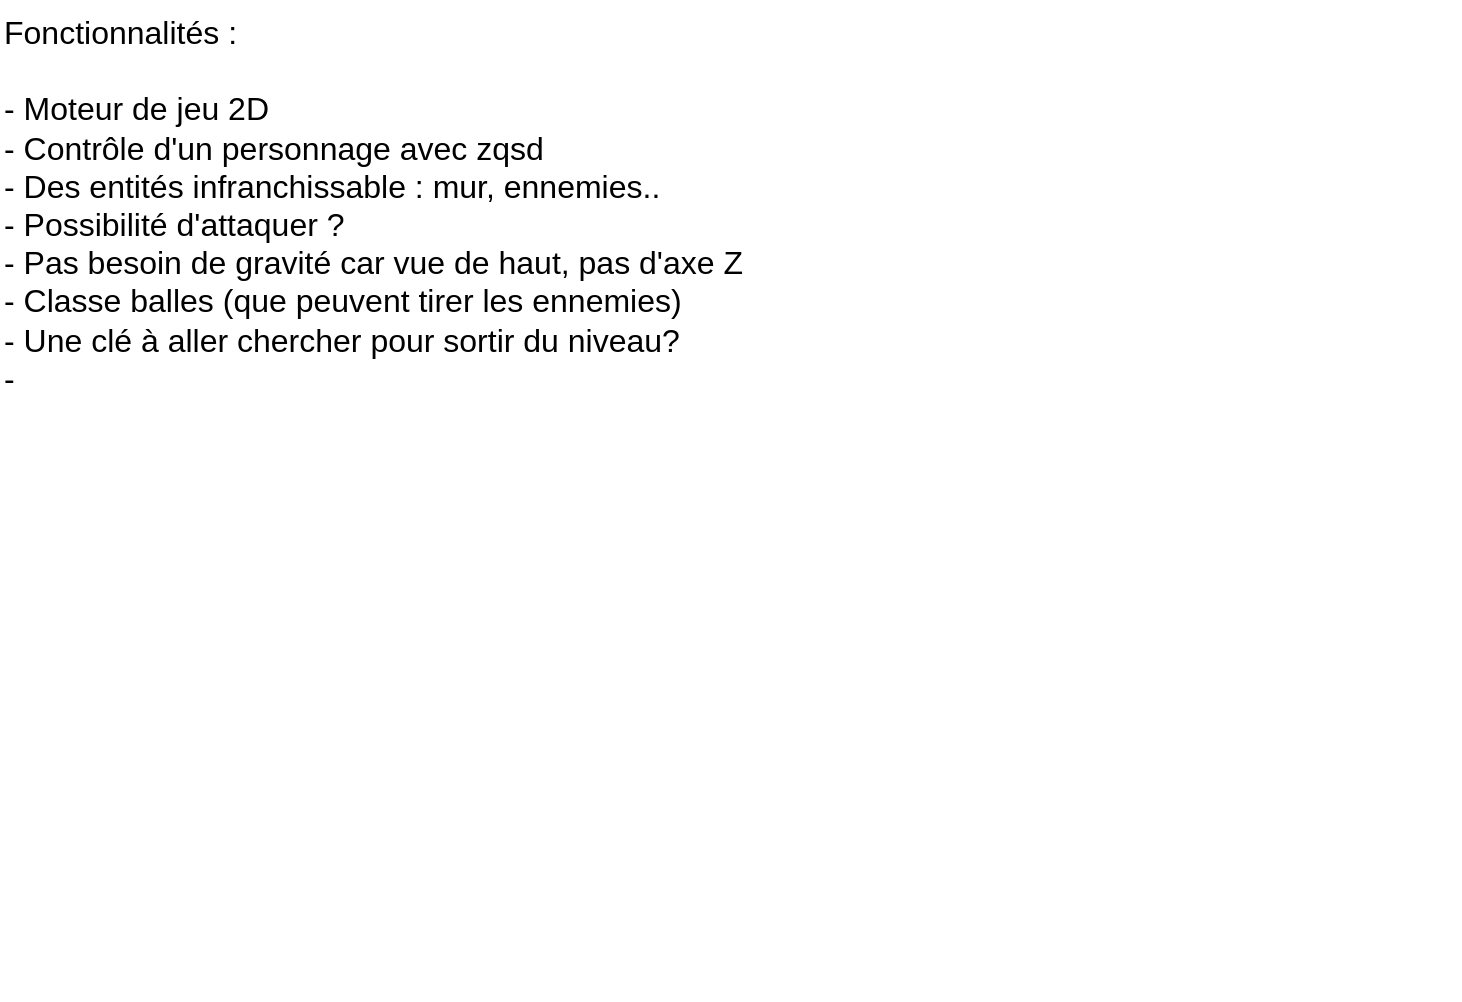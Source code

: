 <mxfile version="13.3.1" type="device" pages="2"><diagram id="0wouUGRX9uGS5juPFZza" name="Objectif du programme"><mxGraphModel dx="1350" dy="686" grid="1" gridSize="10" guides="1" tooltips="1" connect="1" arrows="1" fold="1" page="1" pageScale="1" pageWidth="827" pageHeight="1169" math="0" shadow="0"><root><mxCell id="0"/><mxCell id="1" parent="0"/><mxCell id="6vc_mwbnzlqRHzlLMbJK-2" value="&lt;div&gt;Fonctionnalités : &lt;br&gt;&lt;/div&gt;&lt;div&gt;&lt;br&gt;&lt;/div&gt;&lt;div&gt;- Moteur de jeu 2D&lt;/div&gt;&lt;div&gt;- Contrôle d'un personnage avec zqsd&lt;/div&gt;&lt;div&gt;- Des entités infranchissable : mur, ennemies..&lt;/div&gt;&lt;div&gt;- Possibilité d'attaquer ?&lt;/div&gt;&lt;div&gt;- Pas besoin de gravité car vue de haut, pas d'axe Z&lt;/div&gt;&lt;div&gt;- Classe balles (que peuvent tirer les ennemies)&lt;/div&gt;&lt;div&gt;- Une clé à aller chercher pour sortir du niveau?&lt;/div&gt;&lt;div&gt;- &lt;br&gt;&lt;/div&gt;" style="text;html=1;strokeColor=none;fillColor=none;align=left;verticalAlign=top;whiteSpace=wrap;rounded=0;fontSize=16;" parent="1" vertex="1"><mxGeometry x="70" y="40" width="730" height="500" as="geometry"/></mxCell></root></mxGraphModel></diagram><diagram id="Wc37G4I16MS1DLoGzY4t" name="Gestion des Classes"><mxGraphModel dx="1350" dy="686" grid="1" gridSize="10" guides="1" tooltips="1" connect="1" arrows="1" fold="1" page="1" pageScale="1" pageWidth="827" pageHeight="1169" math="0" shadow="0"><root><mxCell id="qDEhQxl6dpfnWPhFUijp-0"/><mxCell id="qDEhQxl6dpfnWPhFUijp-1" parent="qDEhQxl6dpfnWPhFUijp-0"/><mxCell id="audz0UNEkvXiggpAQ4t4-0" value="Window" style="swimlane;fontStyle=0;childLayout=stackLayout;horizontal=1;startSize=26;fillColor=none;horizontalStack=0;resizeParent=1;resizeParentMax=0;resizeLast=0;collapsible=1;marginBottom=0;fontSize=16;align=center;" parent="qDEhQxl6dpfnWPhFUijp-1" vertex="1" collapsed="1"><mxGeometry x="280" y="180" width="90" height="26" as="geometry"><mxRectangle x="280" y="180" width="180" height="120" as="alternateBounds"/></mxGeometry></mxCell><mxCell id="audz0UNEkvXiggpAQ4t4-1" value="- Init SDL, Background, ttf &#10;- Variable globale?&#10;- Statut : quit?&#10;" style="text;strokeColor=none;fillColor=none;align=left;verticalAlign=top;spacingLeft=4;spacingRight=4;overflow=hidden;rotatable=0;points=[[0,0.5],[1,0.5]];portConstraint=eastwest;" parent="audz0UNEkvXiggpAQ4t4-0" vertex="1"><mxGeometry y="26" width="90" height="94" as="geometry"/></mxCell><mxCell id="IUbhhWtYxnSVkeQOVTiD-13" value="Evènements" style="swimlane;fontStyle=0;childLayout=stackLayout;horizontal=1;startSize=26;fillColor=none;horizontalStack=0;resizeParent=1;resizeParentMax=0;resizeLast=0;collapsible=1;marginBottom=0;fontSize=16;align=center;" parent="qDEhQxl6dpfnWPhFUijp-1" vertex="1" collapsed="1"><mxGeometry x="480" y="180" width="120" height="26" as="geometry"><mxRectangle x="480" y="180" width="180" height="120" as="alternateBounds"/></mxGeometry></mxCell><mxCell id="IUbhhWtYxnSVkeQOVTiD-15" value="- Méthode d'update des inputs&#10;- Méthodes pour savoir si une &#10;certaine touche aété appuyé&#10;- &#10;&#10;&#10;" style="text;strokeColor=none;fillColor=none;align=left;verticalAlign=top;spacingLeft=4;spacingRight=4;overflow=hidden;rotatable=0;points=[[0,0.5],[1,0.5]];portConstraint=eastwest;" parent="IUbhhWtYxnSVkeQOVTiD-13" vertex="1"><mxGeometry y="26" width="120" height="94" as="geometry"/></mxCell><mxCell id="audz0UNEkvXiggpAQ4t4-4" value="" style="endArrow=classic;html=1;entryX=0.527;entryY=-0.005;entryDx=0;entryDy=0;entryPerimeter=0;exitX=0.5;exitY=1;exitDx=0;exitDy=0;" parent="qDEhQxl6dpfnWPhFUijp-1" source="IUbhhWtYxnSVkeQOVTiD-6" target="IUbhhWtYxnSVkeQOVTiD-18" edge="1"><mxGeometry width="50" height="50" relative="1" as="geometry"><mxPoint x="380" y="150" as="sourcePoint"/><mxPoint x="410" y="200" as="targetPoint"/></mxGeometry></mxCell><mxCell id="IUbhhWtYxnSVkeQOVTiD-18" value="Time" style="swimlane;fontStyle=0;childLayout=stackLayout;horizontal=1;startSize=26;fillColor=none;horizontalStack=0;resizeParent=1;resizeParentMax=0;resizeLast=0;collapsible=1;marginBottom=0;fontSize=16;align=center;" parent="qDEhQxl6dpfnWPhFUijp-1" vertex="1" collapsed="1"><mxGeometry x="70" y="180" width="70" height="26" as="geometry"><mxRectangle x="70" y="180" width="180" height="120" as="alternateBounds"/></mxGeometry></mxCell><mxCell id="IUbhhWtYxnSVkeQOVTiD-19" value="- Compte le temps&#10;- Set la durée du timer&#10;- start, stop, pause, restart&#10;&#10;&#10;" style="text;strokeColor=none;fillColor=none;align=left;verticalAlign=top;spacingLeft=4;spacingRight=4;overflow=hidden;rotatable=0;points=[[0,0.5],[1,0.5]];portConstraint=eastwest;" parent="IUbhhWtYxnSVkeQOVTiD-18" vertex="1"><mxGeometry y="26" width="70" height="94" as="geometry"/></mxCell><mxCell id="audz0UNEkvXiggpAQ4t4-5" value="" style="endArrow=classic;html=1;exitX=0.504;exitY=1.036;exitDx=0;exitDy=0;exitPerimeter=0;entryX=0.5;entryY=0;entryDx=0;entryDy=0;" parent="qDEhQxl6dpfnWPhFUijp-1" source="IUbhhWtYxnSVkeQOVTiD-9" target="IUbhhWtYxnSVkeQOVTiD-13" edge="1"><mxGeometry width="50" height="50" relative="1" as="geometry"><mxPoint x="360" y="250" as="sourcePoint"/><mxPoint x="410" y="200" as="targetPoint"/></mxGeometry></mxCell><mxCell id="audz0UNEkvXiggpAQ4t4-6" value="" style="endArrow=classic;html=1;entryX=0.5;entryY=0;entryDx=0;entryDy=0;exitX=0.493;exitY=1.036;exitDx=0;exitDy=0;exitPerimeter=0;" parent="qDEhQxl6dpfnWPhFUijp-1" source="IUbhhWtYxnSVkeQOVTiD-9" target="audz0UNEkvXiggpAQ4t4-0" edge="1"><mxGeometry width="50" height="50" relative="1" as="geometry"><mxPoint x="410" y="150" as="sourcePoint"/><mxPoint x="439" y="80" as="targetPoint"/></mxGeometry></mxCell><mxCell id="IUbhhWtYxnSVkeQOVTiD-6" value="Game" style="swimlane;fontStyle=0;childLayout=stackLayout;horizontal=1;startSize=26;fillColor=none;horizontalStack=0;resizeParent=1;resizeParentMax=0;resizeLast=0;collapsible=1;marginBottom=0;fontSize=16;align=center;" parent="qDEhQxl6dpfnWPhFUijp-1" vertex="1"><mxGeometry x="250" y="20" width="240" height="110" as="geometry"><mxRectangle x="250" y="20" width="80" height="26" as="alternateBounds"/></mxGeometry></mxCell><mxCell id="IUbhhWtYxnSVkeQOVTiD-7" value="Gestion des évènements" style="text;strokeColor=none;fillColor=none;align=left;verticalAlign=top;spacingLeft=4;spacingRight=4;overflow=hidden;rotatable=0;points=[[0,0.5],[1,0.5]];portConstraint=eastwest;" parent="IUbhhWtYxnSVkeQOVTiD-6" vertex="1"><mxGeometry y="26" width="240" height="26" as="geometry"/></mxCell><mxCell id="IUbhhWtYxnSVkeQOVTiD-8" value="Gestion de la fenêtre de jeu" style="text;strokeColor=none;fillColor=none;align=left;verticalAlign=top;spacingLeft=4;spacingRight=4;overflow=hidden;rotatable=0;points=[[0,0.5],[1,0.5]];portConstraint=eastwest;" parent="IUbhhWtYxnSVkeQOVTiD-6" vertex="1"><mxGeometry y="52" width="240" height="26" as="geometry"/></mxCell><mxCell id="IUbhhWtYxnSVkeQOVTiD-9" value="Méthode run(), render()&#10;" style="text;strokeColor=none;fillColor=none;align=left;verticalAlign=top;spacingLeft=4;spacingRight=4;overflow=hidden;rotatable=0;points=[[0,0.5],[1,0.5]];portConstraint=eastwest;" parent="IUbhhWtYxnSVkeQOVTiD-6" vertex="1"><mxGeometry y="78" width="240" height="32" as="geometry"/></mxCell><mxCell id="audz0UNEkvXiggpAQ4t4-15" style="edgeStyle=orthogonalEdgeStyle;rounded=0;orthogonalLoop=1;jettySize=auto;html=1;exitX=0.5;exitY=1;exitDx=0;exitDy=0;entryX=0.5;entryY=0;entryDx=0;entryDy=0;" parent="qDEhQxl6dpfnWPhFUijp-1" source="audz0UNEkvXiggpAQ4t4-9" target="audz0UNEkvXiggpAQ4t4-13" edge="1"><mxGeometry relative="1" as="geometry"/></mxCell><mxCell id="audz0UNEkvXiggpAQ4t4-9" value="Personnage" style="swimlane;fontStyle=0;childLayout=stackLayout;horizontal=1;startSize=26;fillColor=none;horizontalStack=0;resizeParent=1;resizeParentMax=0;resizeLast=0;collapsible=1;marginBottom=0;fontSize=16;align=center;" parent="qDEhQxl6dpfnWPhFUijp-1" vertex="1"><mxGeometry x="90" y="340" width="160" height="60" as="geometry"><mxRectangle x="90" y="340" width="100" height="26" as="alternateBounds"/></mxGeometry></mxCell><mxCell id="audz0UNEkvXiggpAQ4t4-10" value="- Touche Direction &#10;" style="text;strokeColor=none;fillColor=none;align=left;verticalAlign=top;spacingLeft=4;spacingRight=4;overflow=hidden;rotatable=0;points=[[0,0.5],[1,0.5]];portConstraint=eastwest;" parent="audz0UNEkvXiggpAQ4t4-9" vertex="1"><mxGeometry y="26" width="160" height="34" as="geometry"/></mxCell><mxCell id="audz0UNEkvXiggpAQ4t4-16" style="edgeStyle=orthogonalEdgeStyle;rounded=0;orthogonalLoop=1;jettySize=auto;html=1;exitX=0.5;exitY=1;exitDx=0;exitDy=0;" parent="qDEhQxl6dpfnWPhFUijp-1" source="audz0UNEkvXiggpAQ4t4-11" target="audz0UNEkvXiggpAQ4t4-13" edge="1"><mxGeometry relative="1" as="geometry"/></mxCell><mxCell id="audz0UNEkvXiggpAQ4t4-11" value="Projectile" style="swimlane;fontStyle=0;childLayout=stackLayout;horizontal=1;startSize=26;fillColor=none;horizontalStack=0;resizeParent=1;resizeParentMax=0;resizeLast=0;collapsible=1;marginBottom=0;fontSize=16;align=center;" parent="qDEhQxl6dpfnWPhFUijp-1" vertex="1" collapsed="1"><mxGeometry x="330" y="340" width="100" height="26" as="geometry"><mxRectangle x="330" y="340" width="210" height="80" as="alternateBounds"/></mxGeometry></mxCell><mxCell id="audz0UNEkvXiggpAQ4t4-12" value="- Vecteur direction&#10;- &#10;" style="text;strokeColor=none;fillColor=none;align=left;verticalAlign=top;spacingLeft=4;spacingRight=4;overflow=hidden;rotatable=0;points=[[0,0.5],[1,0.5]];portConstraint=eastwest;" parent="audz0UNEkvXiggpAQ4t4-11" vertex="1"><mxGeometry y="26" width="100" height="54" as="geometry"/></mxCell><mxCell id="audz0UNEkvXiggpAQ4t4-7" value="Sprite" style="swimlane;fontStyle=0;childLayout=stackLayout;horizontal=1;startSize=26;fillColor=none;horizontalStack=0;resizeParent=1;resizeParentMax=0;resizeLast=0;collapsible=1;marginBottom=0;fontSize=16;align=center;" parent="qDEhQxl6dpfnWPhFUijp-1" vertex="1"><mxGeometry x="324" y="655" width="180" height="120" as="geometry"><mxRectangle x="324" y="655" width="70" height="26" as="alternateBounds"/></mxGeometry></mxCell><mxCell id="audz0UNEkvXiggpAQ4t4-8" value="- Une forme: rectangle, cercle&#10;- Texture&#10;- Statut : infranchissable, &#10;ennemie, joueur, déplaçable, fin&#10;&#10;" style="text;strokeColor=none;fillColor=none;align=left;verticalAlign=top;spacingLeft=4;spacingRight=4;overflow=hidden;rotatable=0;points=[[0,0.5],[1,0.5]];portConstraint=eastwest;" parent="audz0UNEkvXiggpAQ4t4-7" vertex="1"><mxGeometry y="26" width="180" height="94" as="geometry"/></mxCell><mxCell id="audz0UNEkvXiggpAQ4t4-17" style="edgeStyle=orthogonalEdgeStyle;rounded=0;orthogonalLoop=1;jettySize=auto;html=1;exitX=0.5;exitY=1;exitDx=0;exitDy=0;entryX=0.5;entryY=0;entryDx=0;entryDy=0;" parent="qDEhQxl6dpfnWPhFUijp-1" source="audz0UNEkvXiggpAQ4t4-13" target="audz0UNEkvXiggpAQ4t4-7" edge="1"><mxGeometry relative="1" as="geometry"/></mxCell><mxCell id="audz0UNEkvXiggpAQ4t4-13" value="Objet Déplaçable" style="swimlane;fontStyle=0;childLayout=stackLayout;horizontal=1;startSize=26;fillColor=none;horizontalStack=0;resizeParent=1;resizeParentMax=0;resizeLast=0;collapsible=1;marginBottom=0;fontSize=16;align=center;" parent="qDEhQxl6dpfnWPhFUijp-1" vertex="1"><mxGeometry x="140" y="460" width="210" height="140" as="geometry"><mxRectangle x="140" y="460" width="130" height="26" as="alternateBounds"/></mxGeometry></mxCell><mxCell id="audz0UNEkvXiggpAQ4t4-14" value="- Vitesse&#10;- Tableau 2D de textures 4 par 3 avec&#10;les directions puis les différentes &#10;phase de l'animation de mouvement&#10;- Statut : mort/vivant&#10;- Avancer() haut, gauche, bas, droite&#10;- Arrêter sprite &#10;&#10;" style="text;strokeColor=none;fillColor=none;align=left;verticalAlign=top;spacingLeft=4;spacingRight=4;overflow=hidden;rotatable=0;points=[[0,0.5],[1,0.5]];portConstraint=eastwest;" parent="audz0UNEkvXiggpAQ4t4-13" vertex="1"><mxGeometry y="26" width="210" height="114" as="geometry"/></mxCell><mxCell id="ctQDckR2-DG41TEDazz4-4" style="edgeStyle=orthogonalEdgeStyle;rounded=0;orthogonalLoop=1;jettySize=auto;html=1;exitX=0.5;exitY=1;exitDx=0;exitDy=0;entryX=0.5;entryY=0;entryDx=0;entryDy=0;" parent="qDEhQxl6dpfnWPhFUijp-1" source="ctQDckR2-DG41TEDazz4-0" target="audz0UNEkvXiggpAQ4t4-7" edge="1"><mxGeometry relative="1" as="geometry"><Array as="points"><mxPoint x="510" y="630"/><mxPoint x="359" y="630"/></Array></mxGeometry></mxCell><mxCell id="ctQDckR2-DG41TEDazz4-0" value="Canon" style="swimlane;fontStyle=0;childLayout=stackLayout;horizontal=1;startSize=26;fillColor=none;horizontalStack=0;resizeParent=1;resizeParentMax=0;resizeLast=0;collapsible=1;marginBottom=0;fontSize=16;align=center;" parent="qDEhQxl6dpfnWPhFUijp-1" vertex="1" collapsed="1"><mxGeometry x="460" y="450" width="100" height="26" as="geometry"><mxRectangle x="460" y="450" width="120" height="80" as="alternateBounds"/></mxGeometry></mxCell><mxCell id="ctQDckR2-DG41TEDazz4-1" value="- Fréquence de tir&#10;" style="text;strokeColor=none;fillColor=none;align=left;verticalAlign=top;spacingLeft=4;spacingRight=4;overflow=hidden;rotatable=0;points=[[0,0.5],[1,0.5]];portConstraint=eastwest;" parent="ctQDckR2-DG41TEDazz4-0" vertex="1"><mxGeometry y="26" width="100" height="54" as="geometry"/></mxCell><mxCell id="ctQDckR2-DG41TEDazz4-6" style="edgeStyle=orthogonalEdgeStyle;rounded=0;orthogonalLoop=1;jettySize=auto;html=1;exitX=0.5;exitY=1;exitDx=0;exitDy=0;entryX=0.5;entryY=0;entryDx=0;entryDy=0;" parent="qDEhQxl6dpfnWPhFUijp-1" source="ctQDckR2-DG41TEDazz4-2" target="audz0UNEkvXiggpAQ4t4-7" edge="1"><mxGeometry relative="1" as="geometry"><Array as="points"><mxPoint x="650" y="630"/><mxPoint x="359" y="630"/></Array></mxGeometry></mxCell><mxCell id="ctQDckR2-DG41TEDazz4-2" value="Piques" style="swimlane;fontStyle=0;childLayout=stackLayout;horizontal=1;startSize=26;fillColor=none;horizontalStack=0;resizeParent=1;resizeParentMax=0;resizeLast=0;collapsible=1;marginBottom=0;fontSize=16;align=center;" parent="qDEhQxl6dpfnWPhFUijp-1" vertex="1" collapsed="1"><mxGeometry x="600" y="450" width="100" height="26" as="geometry"><mxRectangle x="630" y="400" width="140" height="80" as="alternateBounds"/></mxGeometry></mxCell><mxCell id="ctQDckR2-DG41TEDazz4-3" value="-Fréquence d'apparition&#10;des piques" style="text;strokeColor=none;fillColor=none;align=left;verticalAlign=top;spacingLeft=4;spacingRight=4;overflow=hidden;rotatable=0;points=[[0,0.5],[1,0.5]];portConstraint=eastwest;" parent="ctQDckR2-DG41TEDazz4-2" vertex="1"><mxGeometry y="26" width="100" height="54" as="geometry"/></mxCell></root></mxGraphModel></diagram></mxfile>